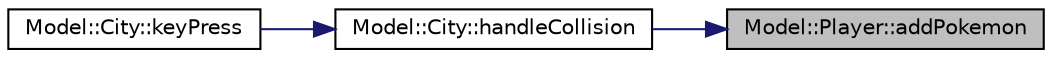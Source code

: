 digraph "Model::Player::addPokemon"
{
 // LATEX_PDF_SIZE
  edge [fontname="Helvetica",fontsize="10",labelfontname="Helvetica",labelfontsize="10"];
  node [fontname="Helvetica",fontsize="10",shape=record];
  rankdir="RL";
  Node1 [label="Model::Player::addPokemon",height=0.2,width=0.4,color="black", fillcolor="grey75", style="filled", fontcolor="black",tooltip="addPokemon to bag"];
  Node1 -> Node2 [dir="back",color="midnightblue",fontsize="10",style="solid",fontname="Helvetica"];
  Node2 [label="Model::City::handleCollision",height=0.2,width=0.4,color="black", fillcolor="white", style="filled",URL="$class_model_1_1_city.html#a938f1d2c7854b0659ebd089a740662d0",tooltip="Handle event when player catches a pokemon ball."];
  Node2 -> Node3 [dir="back",color="midnightblue",fontsize="10",style="solid",fontname="Helvetica"];
  Node3 [label="Model::City::keyPress",height=0.2,width=0.4,color="black", fillcolor="white", style="filled",URL="$class_model_1_1_city.html#aed16c5162f7695a6304754702244101b",tooltip="keyPress"];
}
